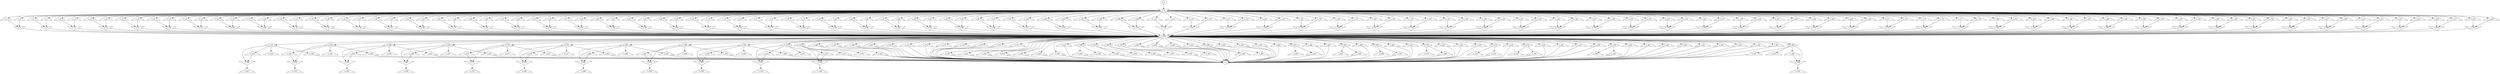 digraph control_path {
  e_0: entry_node : n ;
  e_1: exit_node : s ;
  e_2 [shape = invtriangle];
  e_3 [shape = triangle];
  e_4 [shape = triangle];
  e_5 [shape = invtriangle];
  e_6 [shape = triangle];
  e_7 [shape = triangle];
  e_8 [shape = invtriangle];
  e_9 [shape = triangle];
  e_10 [shape = triangle];
  e_11 [shape = invtriangle];
  e_12 [shape = triangle];
  e_13 [shape = triangle];
  e_14 [shape = invtriangle];
  e_15 [shape = triangle];
  e_16 [shape = triangle];
  e_17 [shape = invtriangle];
  e_18 [shape = triangle];
  e_19 [shape = triangle];
  e_20 [shape = invtriangle];
  e_21 [shape = triangle];
  e_22 [shape = triangle];
  e_23 [shape = invtriangle];
  e_24 [shape = triangle];
  e_25 [shape = triangle];
  e_26 [shape = invtriangle];
  e_27 [shape = triangle];
  e_28 [shape = triangle];
  e_29 [shape = invtriangle];
  e_30 [shape = triangle];
  e_31 [shape = triangle];
  e_32 [shape = invtriangle];
  e_33 [shape = triangle];
  e_34 [shape = triangle];
  e_35 [shape = invtriangle];
  e_36 [shape = triangle];
  e_37 [shape = triangle];
  e_38 [shape = invtriangle];
  e_39 [shape = triangle];
  e_40 [shape = triangle];
  e_41 [shape = invtriangle];
  e_42 [shape = triangle];
  e_43 [shape = triangle];
  e_44 [shape = invtriangle];
  e_45 [shape = triangle];
  e_46 [shape = triangle];
  e_47 [shape = invtriangle];
  e_48 [shape = triangle];
  e_49 [shape = triangle];
  e_50 [shape = invtriangle];
  e_51 [shape = triangle];
  e_52 [shape = triangle];
  e_53 [shape = invtriangle];
  e_54 [shape = triangle];
  e_55 [shape = triangle];
  e_56 [shape = invtriangle];
  e_57 [shape = triangle];
  e_58 [shape = triangle];
  e_59 [shape = invtriangle];
  e_60 [shape = triangle];
  e_61 [shape = triangle];
  e_62 [shape = invtriangle];
  e_63 [shape = triangle];
  e_64 [shape = triangle];
  e_65 [shape = invtriangle];
  e_66 [shape = triangle];
  e_67 [shape = triangle];
  e_68 [shape = invtriangle];
  e_69 [shape = triangle];
  e_70 [shape = triangle];
  e_71 [shape = invtriangle];
  e_72 [shape = triangle];
  e_73 [shape = triangle];
  e_74 [shape = invtriangle];
  e_75 [shape = triangle];
  e_76 [shape = triangle];
  e_77 [shape = invtriangle];
  e_78 [shape = triangle];
  e_79 [shape = triangle];
  e_80 [shape = invtriangle];
  e_81 [shape = triangle];
  e_82 [shape = triangle];
  e_83 [shape = invtriangle];
  e_84 [shape = triangle];
  e_85 [shape = triangle];
  e_86 [shape = invtriangle];
  e_87 [shape = triangle];
  e_88 [shape = triangle];
  e_89 [shape = invtriangle];
  e_90 [shape = triangle];
  e_91 [shape = triangle];
  e_92 [shape = invtriangle];
  e_93 [shape = triangle];
  e_94 [shape = triangle];
  e_95 [shape = invtriangle];
  e_96 [shape = triangle];
  e_97 [shape = triangle];
  e_98 [shape = invtriangle];
  e_99 [shape = triangle];
  e_100 [shape = triangle];
  e_101 [shape = invtriangle];
  e_102 [shape = triangle];
  e_103 [shape = triangle];
  e_104 [shape = invtriangle];
  e_105 [shape = triangle];
  e_106 [shape = triangle];
  e_107 [shape = invtriangle];
  e_108 [shape = triangle];
  e_109 [shape = triangle];
  e_110 [shape = invtriangle];
  e_111 [shape = triangle];
  e_112 [shape = triangle];
  e_113 [shape = invtriangle];
  e_114 [shape = triangle];
  e_115 [shape = triangle];
  e_116 [shape = invtriangle];
  e_117 [shape = triangle];
  e_118 [shape = triangle];
  e_119 [shape = invtriangle];
  e_120 [shape = triangle];
  e_121 [shape = triangle];
  e_122 [shape = invtriangle];
  e_123 [shape = triangle];
  e_124 [shape = triangle];
  e_125 [shape = invtriangle];
  e_126 [shape = triangle];
  e_127 [shape = triangle];
  e_128 [shape = invtriangle];
  e_129 [shape = triangle];
  e_130 [shape = triangle];
  e_131 [shape = invtriangle];
  e_132 [shape = triangle];
  e_133 [shape = triangle];
  e_134 [shape = invtriangle];
  e_135 [shape = triangle];
  e_136 [shape = triangle];
  e_137 [shape = invtriangle];
  e_138 [shape = triangle];
  e_139 [shape = triangle];
  e_140 [shape = invtriangle];
  e_141 [shape = triangle];
  e_142 [shape = triangle];
  e_143 [shape = invtriangle];
  e_144 [shape = triangle];
  e_145 [shape = triangle];
  e_146 [shape = invtriangle];
  e_147 [shape = triangle];
  e_148 [shape = triangle];
  e_149 [shape = invtriangle];
  e_150 [shape = triangle];
  e_151 [shape = triangle];
  e_152 [shape = invtriangle];
  e_153 [shape = triangle];
  e_154 [shape = triangle];
  e_155 [shape = invtriangle];
  e_156 [shape = triangle];
  e_157 [shape = triangle];
  e_158 [shape = invtriangle];
  e_159 [shape = triangle];
  e_160 [shape = triangle];
  e_161 [shape = invtriangle];
  e_162 [shape = triangle];
  e_163 [shape = triangle];
  e_164 [shape = invtriangle];
  e_165 [shape = triangle];
  e_166 [shape = triangle];
  e_167 [shape = invtriangle];
  e_168 [shape = triangle];
  e_169 [shape = triangle];
  e_170 [shape = invtriangle];
  e_171 [shape = triangle];
  e_172 [shape = triangle];
  e_173 [shape = invtriangle];
  e_174 [shape = triangle];
  e_175 [shape = triangle];
  e_176 [shape = invtriangle];
  e_177 [shape = triangle];
  e_178 [shape = triangle];
  e_179 [shape = invtriangle];
  e_180 [shape = triangle];
  e_181 [shape = triangle];
  e_182 [shape = invtriangle];
  e_183 [shape = triangle];
  e_184 [shape = triangle];
  e_185 [shape = invtriangle];
  e_186 [shape = triangle];
  e_187 [shape = triangle];
  e_188 [shape = invtriangle];
  e_189 [shape = triangle];
  e_190 [shape = triangle];
  e_191 [shape = invtriangle];
  e_192 [shape = triangle];
  e_193 [shape = triangle];
  e_194 [shape = invtriangle];
  e_195 [shape = triangle];
  e_196 [shape = triangle];
  e_197 [shape = invtriangle];
  e_198 [shape = triangle];
  e_199 [shape = triangle];
  e_200 [shape = invtriangle];
  e_201 [shape = triangle];
  e_202 [shape = triangle];
  e_203 [shape = invtriangle];
  e_204 [shape = triangle];
  e_205 [shape = triangle];
  e_206 [shape = invtriangle];
  e_207 [shape = triangle];
  e_208 [shape = triangle];
  e_209 [shape = invtriangle];
  e_210 [shape = triangle];
  e_211 [shape = triangle];
  e_212 [shape = invtriangle];
  e_213 [shape = triangle];
  e_214 [shape = triangle];
  e_215 [shape = invtriangle];
  e_216 [shape = triangle];
  e_217 [shape = triangle];
  e_218 [shape = invtriangle];
  e_219 [shape = triangle];
  e_220 [shape = triangle];
  e_221 [shape = invtriangle];
  e_222 [shape = invtriangle];
  e_223 [shape = diamond];
  e_224 [shape = triangle];
  e_225 [shape = triangle];
  e_226 [shape = invtriangle];
  e_227 [shape = triangle];
  e_228 [shape = triangle];
  e_229 [shape = diamond];
  e_230 [shape = triangle];
  e_231 [shape = triangle];
  e_232 [shape = invtriangle];
  e_233 [shape = triangle];
  e_234 [shape = triangle];
  e_235 [shape = diamond];
  e_236 [shape = triangle];
  e_237 [shape = triangle];
  e_238 [shape = diamond];
  e_239 [shape = triangle];
  e_240 [shape = triangle];
  e_241 [shape = invtriangle];
  e_242 [shape = triangle];
  e_243 [shape = triangle];
  e_244 [shape = diamond];
  e_245 [shape = triangle];
  e_246 [shape = triangle];
  e_247 [shape = invtriangle];
  e_248 [shape = triangle];
  e_249 [shape = triangle];
  e_250 [shape = triangle];
  e_251 [shape = triangle];
  e_252 [shape = triangle];
  e_253 [shape = triangle];
  e_254 [shape = triangle];
  e_255 [shape = triangle];
  e_256 [shape = triangle];
  e_257 [shape = triangle];
  e_258 [shape = triangle];
  e_259 [shape = triangle];
  e_260 [shape = triangle];
  e_261 [shape = triangle];
  e_262 [shape = triangle];
  e_263 [shape = triangle];
  e_264 [shape = triangle];
  e_265 [shape = triangle];
  e_266 [shape = triangle];
  e_267 [shape = triangle];
  e_268 [shape = triangle];
  e_269 [shape = triangle];
  e_270 [shape = diamond];
  e_271 [shape = triangle];
  e_272 [shape = triangle];
  e_273 [shape = invtriangle];
  e_274 [shape = triangle];
  e_275 [shape = triangle];
  e_276 [shape = diamond];
  e_277 [shape = triangle];
  e_278 [shape = triangle];
  e_279 [shape = invtriangle];
  e_280 [shape = triangle];
  e_281 [shape = triangle];
  e_282 [shape = diamond];
  e_283 [shape = triangle];
  e_284 [shape = triangle];
  e_285 [shape = invtriangle];
  e_286 [shape = triangle];
  e_287 [shape = triangle];
  e_288 [shape = diamond];
  e_289 [shape = triangle];
  e_290 [shape = triangle];
  e_291 [shape = triangle];
  e_292 [shape = diamond];
  e_293 [shape = triangle];
  e_294 [shape = triangle];
  e_295 [shape = diamond];
  e_296 [shape = triangle];
  e_297 [shape = triangle];
  e_298 [shape = diamond];
  e_299 [shape = triangle];
  e_300 [shape = triangle];
  e_301 [shape = invtriangle];
  e_302 [shape = triangle];
  e_303 [shape = triangle];
  e_304 [shape = diamond];
  e_305 [shape = triangle];
  e_306 [shape = triangle];
  e_307 [shape = invtriangle];
  e_308 [shape = triangle];
  e_309 [shape = triangle];
  e_310 [shape = diamond];
  e_311 [shape = triangle];
  e_312 [shape = triangle];
  e_313 [shape = invtriangle];
  e_314 [shape = triangle];
  e_315 [shape = triangle];
  e_316 [shape = diamond];
  e_317 [shape = triangle];
  e_318 [shape = triangle];
  e_319 [shape = invtriangle];
  e_320 [shape = triangle];
  e_321 [shape = triangle];
  e_322 [shape = triangle];
  e_323 [shape = diamond];
  e_324 [shape = triangle];
  e_325 [shape = triangle];
  e_326 [shape = diamond];
  e_327 [shape = triangle];
  e_328 [shape = triangle];
  e_329 [shape = invtriangle];
  e_330 [shape = triangle];
  e_331 [shape = triangle];
  e_332 [shape = triangle];
  e_333 [shape = triangle];
  e_334 [shape = triangle];
  e_335 [shape = triangle];
  e_336 [shape = triangle];
  e_337 [shape = triangle];
  e_338 [shape = triangle];
  e_339 [shape = diamond];
  e_340 [shape = triangle];
  e_341 [shape = triangle];
  e_342 [shape = triangle];
  e_343 [shape = triangle];
  e_344 [shape = triangle];
  e_345 [shape = diamond];
  e_346 [shape = triangle];
  e_347 [shape = triangle];
  e_348 [shape = diamond];
  e_349 [shape = triangle];
  e_350 [shape = triangle];
  e_351 [shape = diamond];
  e_352 [shape = triangle];
  e_353 [shape = triangle];
  e_354 [shape = diamond];
  e_355 [shape = triangle];
  e_356 [shape = triangle];
  e_357 [shape = diamond];
  e_358 [shape = triangle];
  e_359 [shape = triangle];
  e_360 [shape = triangle];
  e_361 [shape = triangle];
  e_362 [shape = triangle];
  e_363 [shape = triangle];
  e_364 [shape = triangle];
  e_365 [shape = triangle];
  e_366 [shape = triangle];
  e_367 [shape = triangle];
  e_368 [shape = triangle];
  e_369 [shape = triangle];
  e_370 [shape = triangle];
  e_371 [shape = triangle];
  e_372 [shape = triangle];
  e_373 [shape = triangle];
  e_374 [shape = triangle];
  e_375 [shape = triangle];
  e_376 [shape = triangle];
  e_377 [shape = triangle];
  e_378 [shape = diamond];
  e_379 [shape = triangle];
  e_380 [shape = triangle];
  e_228 -> e_1;
  e_234 -> e_1;
  e_237 -> e_1;
  e_243 -> e_1;
  e_249 -> e_1;
  e_250 -> e_1;
  e_251 -> e_1;
  e_252 -> e_1;
  e_253 -> e_1;
  e_254 -> e_1;
  e_255 -> e_1;
  e_256 -> e_1;
  e_257 -> e_1;
  e_258 -> e_1;
  e_259 -> e_1;
  e_260 -> e_1;
  e_261 -> e_1;
  e_262 -> e_1;
  e_263 -> e_1;
  e_264 -> e_1;
  e_265 -> e_1;
  e_266 -> e_1;
  e_267 -> e_1;
  e_268 -> e_1;
  e_269 -> e_1;
  e_275 -> e_1;
  e_281 -> e_1;
  e_287 -> e_1;
  e_290 -> e_1;
  e_291 -> e_1;
  e_294 -> e_1;
  e_297 -> e_1;
  e_303 -> e_1;
  e_309 -> e_1;
  e_315 -> e_1;
  e_321 -> e_1;
  e_322 -> e_1;
  e_325 -> e_1;
  e_331 -> e_1;
  e_332 -> e_1;
  e_333 -> e_1;
  e_334 -> e_1;
  e_335 -> e_1;
  e_336 -> e_1;
  e_337 -> e_1;
  e_338 -> e_1;
  e_341 -> e_1;
  e_342 -> e_1;
  e_343 -> e_1;
  e_344 -> e_1;
  e_347 -> e_1;
  e_350 -> e_1;
  e_353 -> e_1;
  e_356 -> e_1;
  e_359 -> e_1;
  e_360 -> e_1;
  e_361 -> e_1;
  e_362 -> e_1;
  e_363 -> e_1;
  e_364 -> e_1;
  e_365 -> e_1;
  e_366 -> e_1;
  e_367 -> e_1;
  e_368 -> e_1;
  e_369 -> e_1;
  e_370 -> e_1;
  e_371 -> e_1;
  e_372 -> e_1;
  e_373 -> e_1;
  e_374 -> e_1;
  e_375 -> e_1;
  e_376 -> e_1;
  e_377 -> e_1;
  e_380 -> e_1;
  e_0 -> e_2;
  e_2 -> e_3;
  e_2 -> e_4;
  e_3 -> e_5;
  e_4 -> e_5;
  e_2 -> e_6;
  e_2 -> e_7;
  e_6 -> e_8;
  e_7 -> e_8;
  e_2 -> e_9;
  e_2 -> e_10;
  e_9 -> e_11;
  e_10 -> e_11;
  e_2 -> e_12;
  e_2 -> e_13;
  e_12 -> e_14;
  e_13 -> e_14;
  e_2 -> e_15;
  e_2 -> e_16;
  e_15 -> e_17;
  e_16 -> e_17;
  e_2 -> e_18;
  e_2 -> e_19;
  e_18 -> e_20;
  e_19 -> e_20;
  e_2 -> e_21;
  e_2 -> e_22;
  e_21 -> e_23;
  e_22 -> e_23;
  e_2 -> e_24;
  e_2 -> e_25;
  e_24 -> e_26;
  e_25 -> e_26;
  e_2 -> e_27;
  e_2 -> e_28;
  e_27 -> e_29;
  e_28 -> e_29;
  e_2 -> e_30;
  e_2 -> e_31;
  e_30 -> e_32;
  e_31 -> e_32;
  e_2 -> e_33;
  e_2 -> e_34;
  e_33 -> e_35;
  e_34 -> e_35;
  e_2 -> e_36;
  e_2 -> e_37;
  e_36 -> e_38;
  e_37 -> e_38;
  e_2 -> e_39;
  e_2 -> e_40;
  e_39 -> e_41;
  e_40 -> e_41;
  e_2 -> e_42;
  e_2 -> e_43;
  e_42 -> e_44;
  e_43 -> e_44;
  e_2 -> e_45;
  e_2 -> e_46;
  e_45 -> e_47;
  e_46 -> e_47;
  e_2 -> e_48;
  e_2 -> e_49;
  e_48 -> e_50;
  e_49 -> e_50;
  e_2 -> e_51;
  e_2 -> e_52;
  e_51 -> e_53;
  e_52 -> e_53;
  e_2 -> e_54;
  e_2 -> e_55;
  e_54 -> e_56;
  e_55 -> e_56;
  e_2 -> e_57;
  e_2 -> e_58;
  e_57 -> e_59;
  e_58 -> e_59;
  e_2 -> e_60;
  e_2 -> e_61;
  e_60 -> e_62;
  e_61 -> e_62;
  e_2 -> e_63;
  e_2 -> e_64;
  e_63 -> e_65;
  e_64 -> e_65;
  e_2 -> e_66;
  e_2 -> e_67;
  e_66 -> e_68;
  e_67 -> e_68;
  e_2 -> e_69;
  e_2 -> e_70;
  e_70 -> e_71;
  e_69 -> e_71;
  e_2 -> e_72;
  e_2 -> e_73;
  e_72 -> e_74;
  e_73 -> e_74;
  e_2 -> e_75;
  e_2 -> e_76;
  e_75 -> e_77;
  e_76 -> e_77;
  e_2 -> e_78;
  e_2 -> e_79;
  e_78 -> e_80;
  e_79 -> e_80;
  e_2 -> e_81;
  e_2 -> e_82;
  e_81 -> e_83;
  e_82 -> e_83;
  e_2 -> e_84;
  e_2 -> e_85;
  e_84 -> e_86;
  e_85 -> e_86;
  e_2 -> e_87;
  e_2 -> e_88;
  e_87 -> e_89;
  e_88 -> e_89;
  e_2 -> e_90;
  e_2 -> e_91;
  e_90 -> e_92;
  e_91 -> e_92;
  e_2 -> e_93;
  e_2 -> e_94;
  e_93 -> e_95;
  e_94 -> e_95;
  e_2 -> e_96;
  e_2 -> e_97;
  e_96 -> e_98;
  e_97 -> e_98;
  e_2 -> e_99;
  e_2 -> e_100;
  e_99 -> e_101;
  e_100 -> e_101;
  e_2 -> e_102;
  e_2 -> e_103;
  e_102 -> e_104;
  e_103 -> e_104;
  e_2 -> e_105;
  e_2 -> e_106;
  e_105 -> e_107;
  e_106 -> e_107;
  e_2 -> e_108;
  e_2 -> e_109;
  e_108 -> e_110;
  e_109 -> e_110;
  e_2 -> e_111;
  e_2 -> e_112;
  e_111 -> e_113;
  e_112 -> e_113;
  e_2 -> e_114;
  e_2 -> e_115;
  e_114 -> e_116;
  e_115 -> e_116;
  e_2 -> e_117;
  e_2 -> e_118;
  e_117 -> e_119;
  e_118 -> e_119;
  e_2 -> e_120;
  e_2 -> e_121;
  e_120 -> e_122;
  e_121 -> e_122;
  e_2 -> e_123;
  e_2 -> e_124;
  e_123 -> e_125;
  e_124 -> e_125;
  e_2 -> e_126;
  e_2 -> e_127;
  e_126 -> e_128;
  e_127 -> e_128;
  e_2 -> e_129;
  e_2 -> e_130;
  e_129 -> e_131;
  e_130 -> e_131;
  e_2 -> e_132;
  e_2 -> e_133;
  e_132 -> e_134;
  e_133 -> e_134;
  e_2 -> e_135;
  e_2 -> e_136;
  e_135 -> e_137;
  e_136 -> e_137;
  e_2 -> e_138;
  e_2 -> e_139;
  e_138 -> e_140;
  e_139 -> e_140;
  e_2 -> e_141;
  e_2 -> e_142;
  e_141 -> e_143;
  e_142 -> e_143;
  e_2 -> e_144;
  e_2 -> e_145;
  e_144 -> e_146;
  e_145 -> e_146;
  e_2 -> e_147;
  e_2 -> e_148;
  e_147 -> e_149;
  e_148 -> e_149;
  e_2 -> e_150;
  e_2 -> e_151;
  e_150 -> e_152;
  e_151 -> e_152;
  e_2 -> e_153;
  e_2 -> e_154;
  e_153 -> e_155;
  e_154 -> e_155;
  e_2 -> e_156;
  e_2 -> e_157;
  e_156 -> e_158;
  e_157 -> e_158;
  e_2 -> e_159;
  e_2 -> e_160;
  e_159 -> e_161;
  e_160 -> e_161;
  e_2 -> e_162;
  e_2 -> e_163;
  e_162 -> e_164;
  e_163 -> e_164;
  e_2 -> e_165;
  e_2 -> e_166;
  e_165 -> e_167;
  e_166 -> e_167;
  e_2 -> e_168;
  e_2 -> e_169;
  e_168 -> e_170;
  e_169 -> e_170;
  e_2 -> e_171;
  e_2 -> e_172;
  e_171 -> e_173;
  e_172 -> e_173;
  e_2 -> e_174;
  e_2 -> e_175;
  e_174 -> e_176;
  e_175 -> e_176;
  e_2 -> e_177;
  e_2 -> e_178;
  e_177 -> e_179;
  e_178 -> e_179;
  e_2 -> e_180;
  e_2 -> e_181;
  e_180 -> e_182;
  e_181 -> e_182;
  e_2 -> e_183;
  e_2 -> e_184;
  e_183 -> e_185;
  e_184 -> e_185;
  e_2 -> e_186;
  e_2 -> e_187;
  e_186 -> e_188;
  e_187 -> e_188;
  e_2 -> e_189;
  e_2 -> e_190;
  e_189 -> e_191;
  e_190 -> e_191;
  e_2 -> e_192;
  e_2 -> e_193;
  e_192 -> e_194;
  e_193 -> e_194;
  e_2 -> e_195;
  e_2 -> e_196;
  e_195 -> e_197;
  e_196 -> e_197;
  e_2 -> e_198;
  e_2 -> e_199;
  e_198 -> e_200;
  e_199 -> e_200;
  e_2 -> e_201;
  e_2 -> e_202;
  e_201 -> e_203;
  e_202 -> e_203;
  e_2 -> e_204;
  e_2 -> e_205;
  e_204 -> e_206;
  e_205 -> e_206;
  e_2 -> e_207;
  e_2 -> e_208;
  e_207 -> e_209;
  e_208 -> e_209;
  e_2 -> e_210;
  e_2 -> e_211;
  e_210 -> e_212;
  e_211 -> e_212;
  e_2 -> e_213;
  e_2 -> e_214;
  e_213 -> e_215;
  e_214 -> e_215;
  e_2 -> e_216;
  e_2 -> e_217;
  e_216 -> e_218;
  e_217 -> e_218;
  e_2 -> e_219;
  e_2 -> e_220;
  e_219 -> e_221;
  e_220 -> e_221;
  e_8 -> e_222;
  e_11 -> e_222;
  e_5 -> e_222;
  e_14 -> e_222;
  e_17 -> e_222;
  e_20 -> e_222;
  e_26 -> e_222;
  e_29 -> e_222;
  e_32 -> e_222;
  e_23 -> e_222;
  e_35 -> e_222;
  e_38 -> e_222;
  e_41 -> e_222;
  e_44 -> e_222;
  e_47 -> e_222;
  e_50 -> e_222;
  e_53 -> e_222;
  e_98 -> e_222;
  e_101 -> e_222;
  e_71 -> e_222;
  e_62 -> e_222;
  e_104 -> e_222;
  e_107 -> e_222;
  e_86 -> e_222;
  e_89 -> e_222;
  e_92 -> e_222;
  e_95 -> e_222;
  e_80 -> e_222;
  e_83 -> e_222;
  e_68 -> e_222;
  e_56 -> e_222;
  e_59 -> e_222;
  e_122 -> e_222;
  e_125 -> e_222;
  e_128 -> e_222;
  e_131 -> e_222;
  e_134 -> e_222;
  e_137 -> e_222;
  e_140 -> e_222;
  e_143 -> e_222;
  e_146 -> e_222;
  e_149 -> e_222;
  e_152 -> e_222;
  e_155 -> e_222;
  e_158 -> e_222;
  e_161 -> e_222;
  e_164 -> e_222;
  e_167 -> e_222;
  e_170 -> e_222;
  e_173 -> e_222;
  e_176 -> e_222;
  e_179 -> e_222;
  e_182 -> e_222;
  e_185 -> e_222;
  e_188 -> e_222;
  e_191 -> e_222;
  e_194 -> e_222;
  e_197 -> e_222;
  e_200 -> e_222;
  e_203 -> e_222;
  e_206 -> e_222;
  e_209 -> e_222;
  e_212 -> e_222;
  e_215 -> e_222;
  e_218 -> e_222;
  e_221 -> e_222;
  e_74 -> e_222;
  e_77 -> e_222;
  e_65 -> e_222;
  e_110 -> e_222;
  e_113 -> e_222;
  e_116 -> e_222;
  e_119 -> e_222;
  e_222 -> e_223;
  e_223 -> e_224;
  e_223 -> e_225;
  e_223 -> e_226;
  e_225 -> e_226;
  e_226 -> e_227;
  e_223 -> e_228;
  e_222 -> e_229;
  e_229 -> e_230;
  e_229 -> e_231;
  e_229 -> e_232;
  e_231 -> e_232;
  e_232 -> e_233;
  e_229 -> e_234;
  e_222 -> e_235;
  e_235 -> e_236;
  e_235 -> e_237;
  e_222 -> e_238;
  e_238 -> e_239;
  e_238 -> e_240;
  e_238 -> e_241;
  e_240 -> e_241;
  e_241 -> e_242;
  e_238 -> e_243;
  e_222 -> e_244;
  e_244 -> e_245;
  e_244 -> e_246;
  e_244 -> e_247;
  e_246 -> e_247;
  e_247 -> e_248;
  e_244 -> e_249;
  e_222 -> e_250;
  e_222 -> e_251;
  e_222 -> e_252;
  e_222 -> e_253;
  e_222 -> e_254;
  e_222 -> e_255;
  e_222 -> e_256;
  e_222 -> e_257;
  e_222 -> e_258;
  e_222 -> e_259;
  e_222 -> e_260;
  e_222 -> e_261;
  e_222 -> e_262;
  e_222 -> e_263;
  e_222 -> e_264;
  e_222 -> e_265;
  e_222 -> e_266;
  e_222 -> e_267;
  e_222 -> e_268;
  e_222 -> e_269;
  e_222 -> e_270;
  e_270 -> e_271;
  e_270 -> e_272;
  e_270 -> e_273;
  e_272 -> e_273;
  e_273 -> e_274;
  e_270 -> e_275;
  e_222 -> e_276;
  e_276 -> e_277;
  e_276 -> e_278;
  e_276 -> e_279;
  e_278 -> e_279;
  e_279 -> e_280;
  e_276 -> e_281;
  e_222 -> e_282;
  e_282 -> e_283;
  e_282 -> e_284;
  e_282 -> e_285;
  e_284 -> e_285;
  e_285 -> e_286;
  e_282 -> e_287;
  e_222 -> e_288;
  e_288 -> e_289;
  e_288 -> e_290;
  e_222 -> e_291;
  e_222 -> e_292;
  e_292 -> e_293;
  e_292 -> e_294;
  e_222 -> e_295;
  e_295 -> e_296;
  e_295 -> e_297;
  e_222 -> e_298;
  e_298 -> e_299;
  e_298 -> e_300;
  e_298 -> e_301;
  e_300 -> e_301;
  e_301 -> e_302;
  e_298 -> e_303;
  e_222 -> e_304;
  e_304 -> e_305;
  e_304 -> e_306;
  e_304 -> e_307;
  e_306 -> e_307;
  e_307 -> e_308;
  e_304 -> e_309;
  e_222 -> e_310;
  e_310 -> e_311;
  e_310 -> e_312;
  e_310 -> e_313;
  e_312 -> e_313;
  e_313 -> e_314;
  e_310 -> e_315;
  e_222 -> e_316;
  e_316 -> e_317;
  e_316 -> e_318;
  e_316 -> e_319;
  e_318 -> e_319;
  e_319 -> e_320;
  e_316 -> e_321;
  e_222 -> e_322;
  e_222 -> e_323;
  e_323 -> e_324;
  e_323 -> e_325;
  e_222 -> e_326;
  e_326 -> e_327;
  e_326 -> e_328;
  e_326 -> e_329;
  e_328 -> e_329;
  e_329 -> e_330;
  e_326 -> e_331;
  e_222 -> e_332;
  e_222 -> e_333;
  e_222 -> e_334;
  e_222 -> e_335;
  e_222 -> e_336;
  e_222 -> e_337;
  e_222 -> e_338;
  e_222 -> e_339;
  e_339 -> e_340;
  e_339 -> e_341;
  e_222 -> e_342;
  e_222 -> e_343;
  e_222 -> e_344;
  e_222 -> e_345;
  e_345 -> e_346;
  e_345 -> e_347;
  e_222 -> e_348;
  e_348 -> e_349;
  e_348 -> e_350;
  e_222 -> e_351;
  e_351 -> e_352;
  e_351 -> e_353;
  e_222 -> e_354;
  e_354 -> e_355;
  e_354 -> e_356;
  e_222 -> e_357;
  e_357 -> e_358;
  e_357 -> e_359;
  e_222 -> e_360;
  e_222 -> e_361;
  e_222 -> e_362;
  e_222 -> e_363;
  e_222 -> e_364;
  e_222 -> e_365;
  e_222 -> e_366;
  e_222 -> e_367;
  e_222 -> e_368;
  e_222 -> e_369;
  e_222 -> e_370;
  e_222 -> e_371;
  e_222 -> e_372;
  e_222 -> e_373;
  e_222 -> e_374;
  e_222 -> e_375;
  e_222 -> e_376;
  e_222 -> e_377;
  e_222 -> e_378;
  e_378 -> e_379;
  e_378 -> e_380;
}
